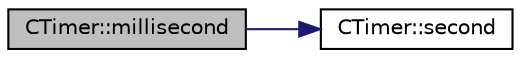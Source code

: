 digraph "CTimer::millisecond"
{
  edge [fontname="Helvetica",fontsize="10",labelfontname="Helvetica",labelfontsize="10"];
  node [fontname="Helvetica",fontsize="10",shape=record];
  rankdir="LR";
  Node1 [label="CTimer::millisecond",height=0.2,width=0.4,color="black", fillcolor="grey75", style="filled" fontcolor="black"];
  Node1 -> Node2 [color="midnightblue",fontsize="10",style="solid",fontname="Helvetica"];
  Node2 [label="CTimer::second",height=0.2,width=0.4,color="black", fillcolor="white", style="filled",URL="$db/de1/class_c_timer.html#aa4d48f568d057eccc1842748034fadbf"];
}
